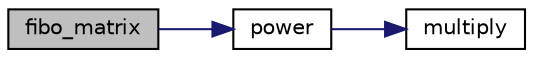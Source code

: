 digraph "fibo_matrix"
{
  edge [fontname="Helvetica",fontsize="10",labelfontname="Helvetica",labelfontsize="10"];
  node [fontname="Helvetica",fontsize="10",shape=record];
  rankdir="LR";
  Node1 [label="fibo_matrix",height=0.2,width=0.4,color="black", fillcolor="grey75", style="filled", fontcolor="black"];
  Node1 -> Node2 [color="midnightblue",fontsize="10",style="solid",fontname="Helvetica"];
  Node2 [label="power",height=0.2,width=0.4,color="black", fillcolor="white", style="filled",URL="$FibonacciMatrix_8cpp.html#a40ff419e8bf46e84041cdb03766f13d6"];
  Node2 -> Node3 [color="midnightblue",fontsize="10",style="solid",fontname="Helvetica"];
  Node3 [label="multiply",height=0.2,width=0.4,color="black", fillcolor="white", style="filled",URL="$FibonacciMatrix_8cpp.html#a2ced2a14bffe0cd7f9f38fea12982541"];
}
